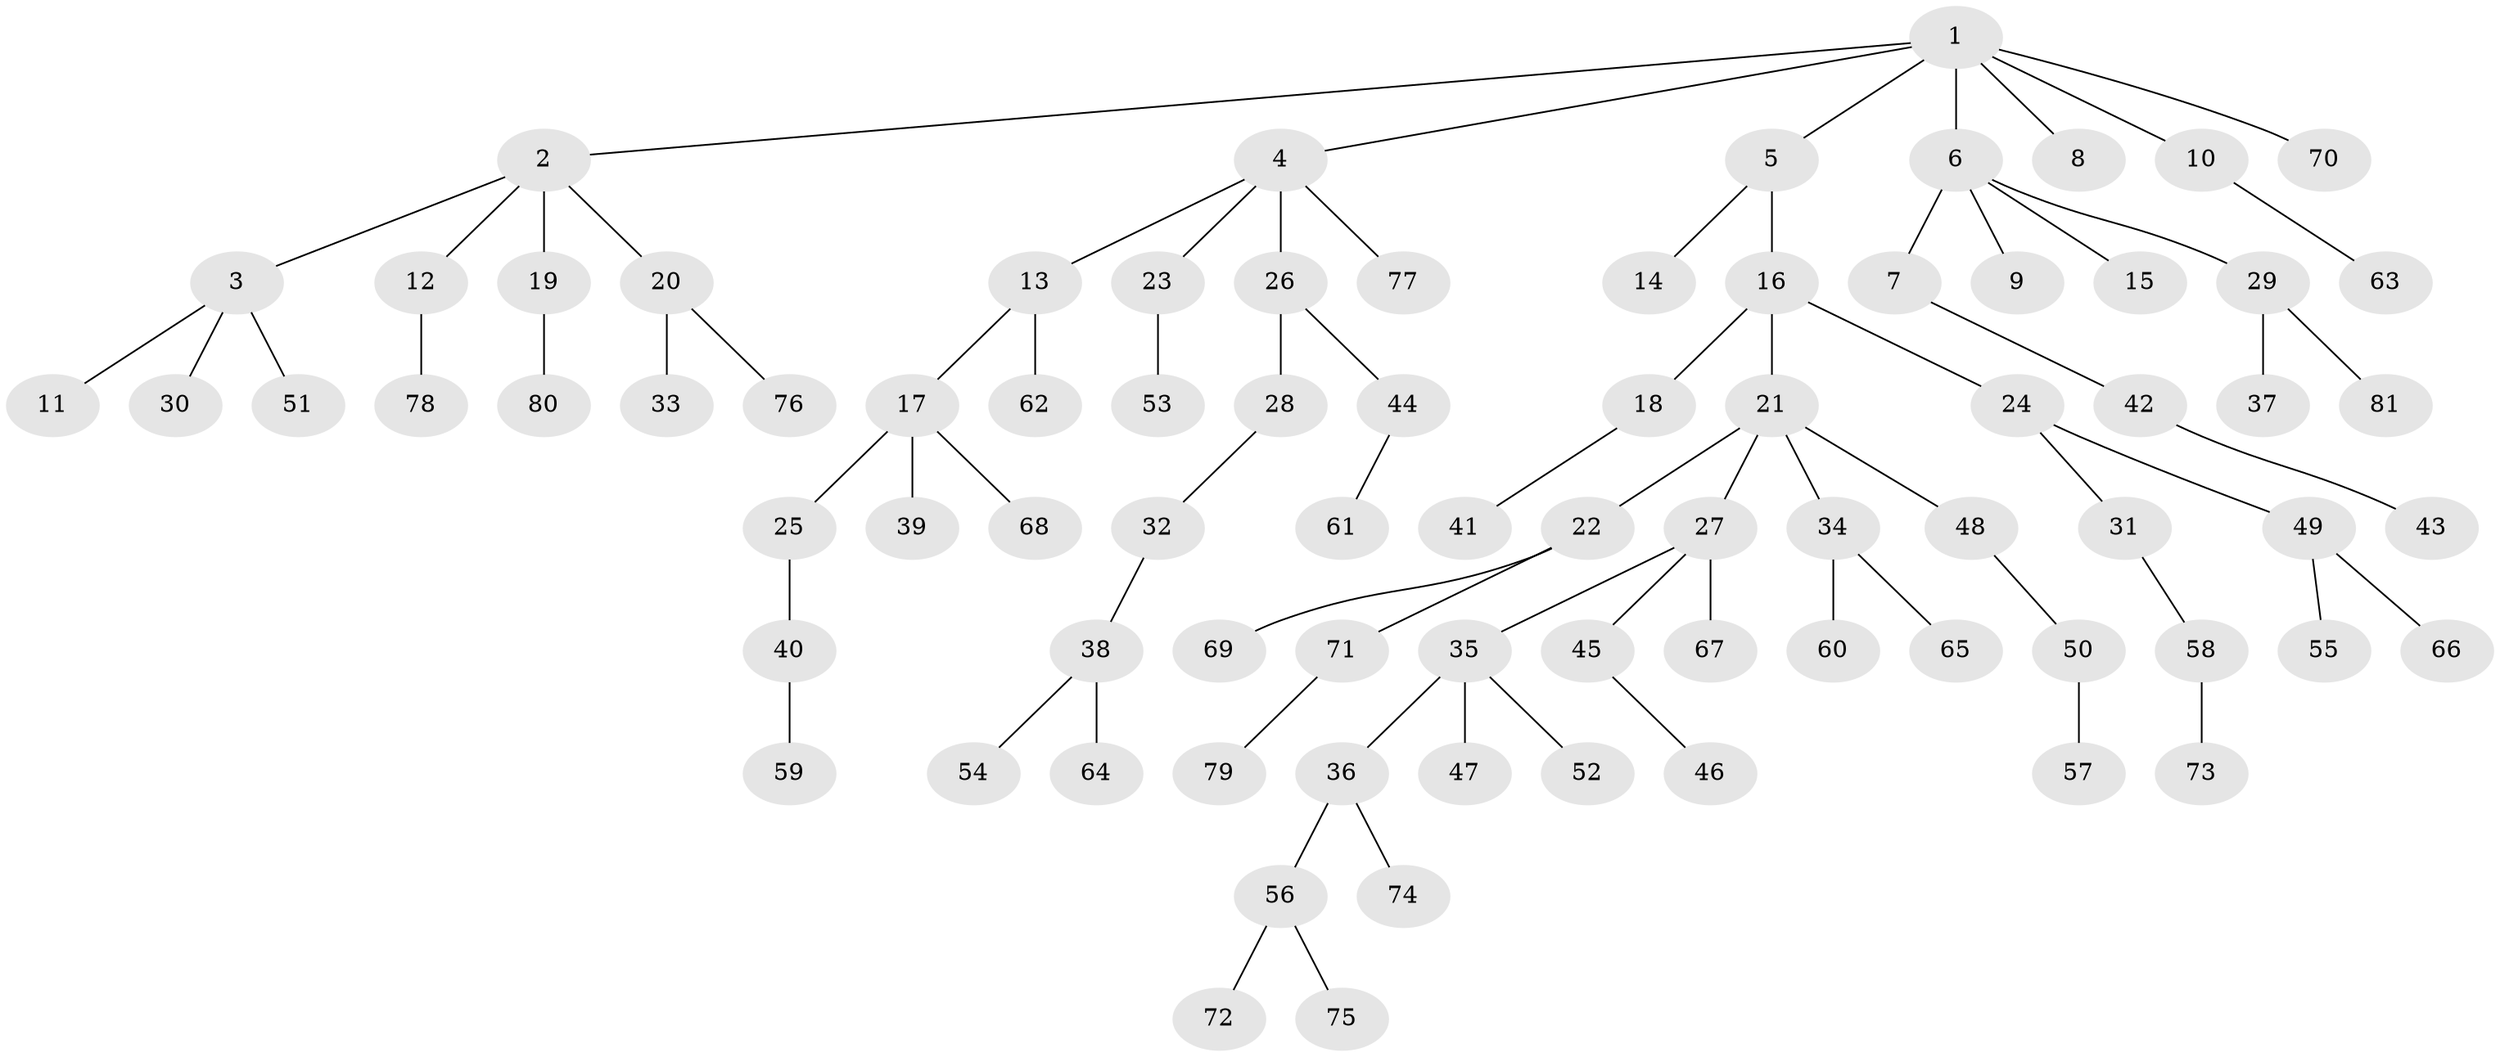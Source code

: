 // Generated by graph-tools (version 1.1) at 2025/15/03/09/25 04:15:21]
// undirected, 81 vertices, 80 edges
graph export_dot {
graph [start="1"]
  node [color=gray90,style=filled];
  1;
  2;
  3;
  4;
  5;
  6;
  7;
  8;
  9;
  10;
  11;
  12;
  13;
  14;
  15;
  16;
  17;
  18;
  19;
  20;
  21;
  22;
  23;
  24;
  25;
  26;
  27;
  28;
  29;
  30;
  31;
  32;
  33;
  34;
  35;
  36;
  37;
  38;
  39;
  40;
  41;
  42;
  43;
  44;
  45;
  46;
  47;
  48;
  49;
  50;
  51;
  52;
  53;
  54;
  55;
  56;
  57;
  58;
  59;
  60;
  61;
  62;
  63;
  64;
  65;
  66;
  67;
  68;
  69;
  70;
  71;
  72;
  73;
  74;
  75;
  76;
  77;
  78;
  79;
  80;
  81;
  1 -- 2;
  1 -- 4;
  1 -- 5;
  1 -- 6;
  1 -- 8;
  1 -- 10;
  1 -- 70;
  2 -- 3;
  2 -- 12;
  2 -- 19;
  2 -- 20;
  3 -- 11;
  3 -- 30;
  3 -- 51;
  4 -- 13;
  4 -- 23;
  4 -- 26;
  4 -- 77;
  5 -- 14;
  5 -- 16;
  6 -- 7;
  6 -- 9;
  6 -- 15;
  6 -- 29;
  7 -- 42;
  10 -- 63;
  12 -- 78;
  13 -- 17;
  13 -- 62;
  16 -- 18;
  16 -- 21;
  16 -- 24;
  17 -- 25;
  17 -- 39;
  17 -- 68;
  18 -- 41;
  19 -- 80;
  20 -- 33;
  20 -- 76;
  21 -- 22;
  21 -- 27;
  21 -- 34;
  21 -- 48;
  22 -- 69;
  22 -- 71;
  23 -- 53;
  24 -- 31;
  24 -- 49;
  25 -- 40;
  26 -- 28;
  26 -- 44;
  27 -- 35;
  27 -- 45;
  27 -- 67;
  28 -- 32;
  29 -- 37;
  29 -- 81;
  31 -- 58;
  32 -- 38;
  34 -- 60;
  34 -- 65;
  35 -- 36;
  35 -- 47;
  35 -- 52;
  36 -- 56;
  36 -- 74;
  38 -- 54;
  38 -- 64;
  40 -- 59;
  42 -- 43;
  44 -- 61;
  45 -- 46;
  48 -- 50;
  49 -- 55;
  49 -- 66;
  50 -- 57;
  56 -- 72;
  56 -- 75;
  58 -- 73;
  71 -- 79;
}
